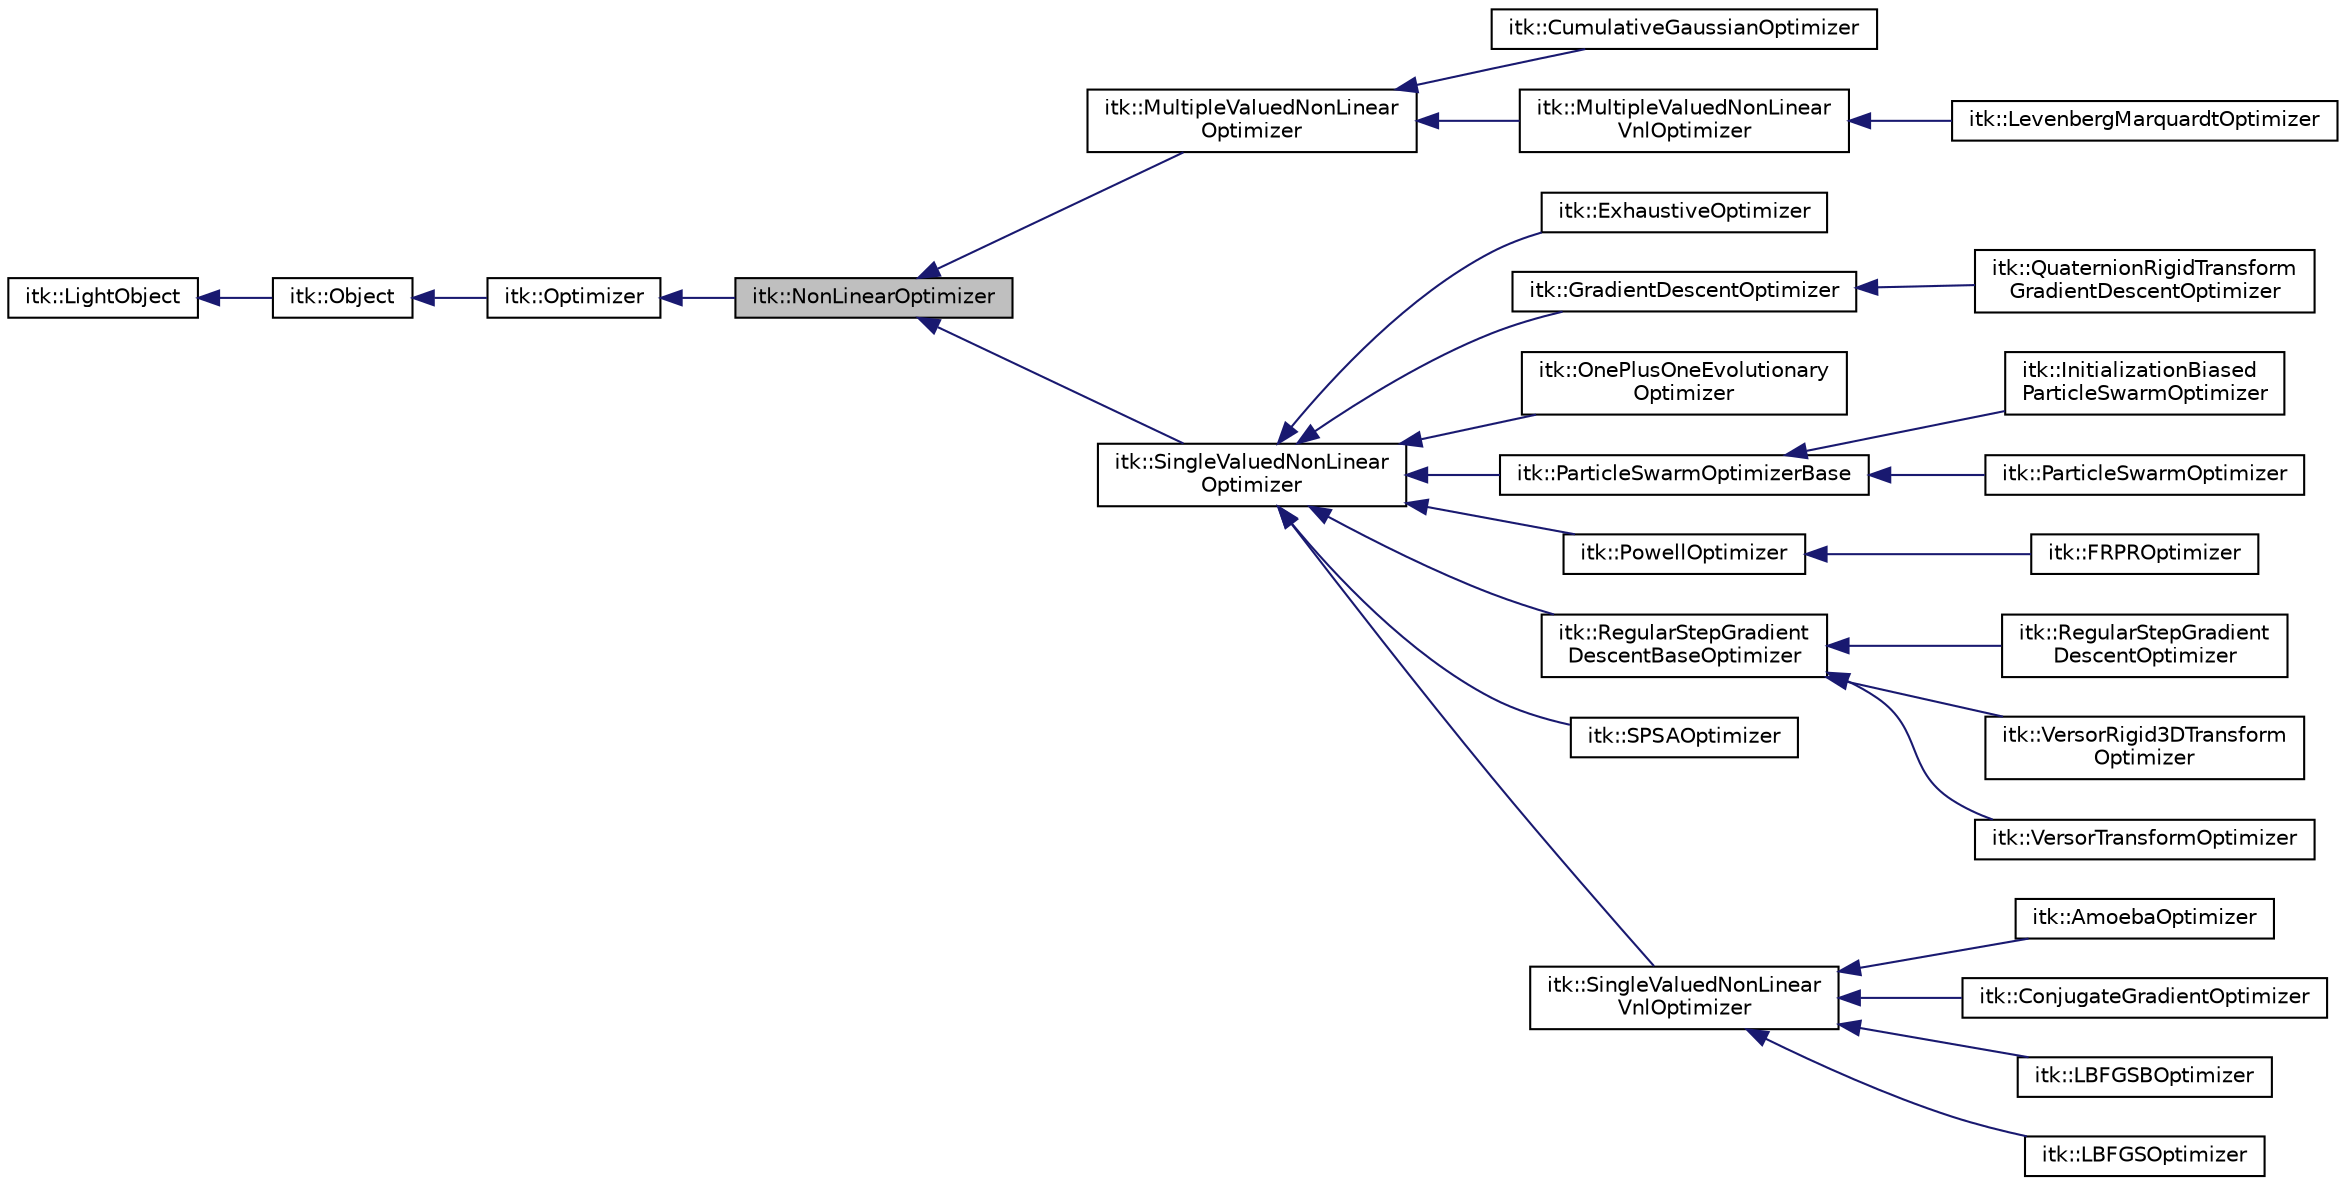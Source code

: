 digraph "itk::NonLinearOptimizer"
{
 // LATEX_PDF_SIZE
  edge [fontname="Helvetica",fontsize="10",labelfontname="Helvetica",labelfontsize="10"];
  node [fontname="Helvetica",fontsize="10",shape=record];
  rankdir="LR";
  Node1 [label="itk::NonLinearOptimizer",height=0.2,width=0.4,color="black", fillcolor="grey75", style="filled", fontcolor="black",tooltip="Wrap of the vnl_nonlinear_minimizer to be adapted."];
  Node2 -> Node1 [dir="back",color="midnightblue",fontsize="10",style="solid",fontname="Helvetica"];
  Node2 [label="itk::Optimizer",height=0.2,width=0.4,color="black", fillcolor="white", style="filled",URL="$classitk_1_1Optimizer.html",tooltip="Generic representation for an optimization method."];
  Node3 -> Node2 [dir="back",color="midnightblue",fontsize="10",style="solid",fontname="Helvetica"];
  Node3 [label="itk::Object",height=0.2,width=0.4,color="black", fillcolor="white", style="filled",URL="$classitk_1_1Object.html",tooltip="Base class for most ITK classes."];
  Node4 -> Node3 [dir="back",color="midnightblue",fontsize="10",style="solid",fontname="Helvetica"];
  Node4 [label="itk::LightObject",height=0.2,width=0.4,color="black", fillcolor="white", style="filled",URL="$classitk_1_1LightObject.html",tooltip="Light weight base class for most itk classes."];
  Node1 -> Node5 [dir="back",color="midnightblue",fontsize="10",style="solid",fontname="Helvetica"];
  Node5 [label="itk::MultipleValuedNonLinear\lOptimizer",height=0.2,width=0.4,color="black", fillcolor="white", style="filled",URL="$classitk_1_1MultipleValuedNonLinearOptimizer.html",tooltip="This class is a base for the Optimization methods that optimize a multiple valued function."];
  Node5 -> Node6 [dir="back",color="midnightblue",fontsize="10",style="solid",fontname="Helvetica"];
  Node6 [label="itk::CumulativeGaussianOptimizer",height=0.2,width=0.4,color="black", fillcolor="white", style="filled",URL="$classitk_1_1CumulativeGaussianOptimizer.html",tooltip="This is an optimizer specific to estimating the parameters of Cumulative Gaussian sampled data."];
  Node5 -> Node7 [dir="back",color="midnightblue",fontsize="10",style="solid",fontname="Helvetica"];
  Node7 [label="itk::MultipleValuedNonLinear\lVnlOptimizer",height=0.2,width=0.4,color="black", fillcolor="white", style="filled",URL="$classitk_1_1MultipleValuedNonLinearVnlOptimizer.html",tooltip="This class is a base for the Optimization methods that optimize a multi-valued function."];
  Node7 -> Node8 [dir="back",color="midnightblue",fontsize="10",style="solid",fontname="Helvetica"];
  Node8 [label="itk::LevenbergMarquardtOptimizer",height=0.2,width=0.4,color="black", fillcolor="white", style="filled",URL="$classitk_1_1LevenbergMarquardtOptimizer.html",tooltip="Wrap of the vnl_levenberg_marquardt algorithm."];
  Node1 -> Node9 [dir="back",color="midnightblue",fontsize="10",style="solid",fontname="Helvetica"];
  Node9 [label="itk::SingleValuedNonLinear\lOptimizer",height=0.2,width=0.4,color="black", fillcolor="white", style="filled",URL="$classitk_1_1SingleValuedNonLinearOptimizer.html",tooltip="This class is a base for the Optimization methods that optimize a single valued function."];
  Node9 -> Node10 [dir="back",color="midnightblue",fontsize="10",style="solid",fontname="Helvetica"];
  Node10 [label="itk::ExhaustiveOptimizer",height=0.2,width=0.4,color="black", fillcolor="white", style="filled",URL="$classitk_1_1ExhaustiveOptimizer.html",tooltip="Optimizer that fully samples a grid on the parametric space."];
  Node9 -> Node11 [dir="back",color="midnightblue",fontsize="10",style="solid",fontname="Helvetica"];
  Node11 [label="itk::GradientDescentOptimizer",height=0.2,width=0.4,color="black", fillcolor="white", style="filled",URL="$classitk_1_1GradientDescentOptimizer.html",tooltip="Implement a gradient descent optimizer."];
  Node11 -> Node12 [dir="back",color="midnightblue",fontsize="10",style="solid",fontname="Helvetica"];
  Node12 [label="itk::QuaternionRigidTransform\lGradientDescentOptimizer",height=0.2,width=0.4,color="black", fillcolor="white", style="filled",URL="$classitk_1_1QuaternionRigidTransformGradientDescentOptimizer.html",tooltip="Implement a gradient descent optimizer."];
  Node9 -> Node13 [dir="back",color="midnightblue",fontsize="10",style="solid",fontname="Helvetica"];
  Node13 [label="itk::OnePlusOneEvolutionary\lOptimizer",height=0.2,width=0.4,color="black", fillcolor="white", style="filled",URL="$classitk_1_1OnePlusOneEvolutionaryOptimizer.html",tooltip="1+1 evolutionary strategy optimizer"];
  Node9 -> Node14 [dir="back",color="midnightblue",fontsize="10",style="solid",fontname="Helvetica"];
  Node14 [label="itk::ParticleSwarmOptimizerBase",height=0.2,width=0.4,color="black", fillcolor="white", style="filled",URL="$classitk_1_1ParticleSwarmOptimizerBase.html",tooltip="Abstract implementation of a Particle Swarm Optimization (PSO) algorithm."];
  Node14 -> Node15 [dir="back",color="midnightblue",fontsize="10",style="solid",fontname="Helvetica"];
  Node15 [label="itk::InitializationBiased\lParticleSwarmOptimizer",height=0.2,width=0.4,color="black", fillcolor="white", style="filled",URL="$classitk_1_1InitializationBiasedParticleSwarmOptimizer.html",tooltip="Implementation of a biased/regularized Particle Swarm Optimization (PSO) algorithm."];
  Node14 -> Node16 [dir="back",color="midnightblue",fontsize="10",style="solid",fontname="Helvetica"];
  Node16 [label="itk::ParticleSwarmOptimizer",height=0.2,width=0.4,color="black", fillcolor="white", style="filled",URL="$classitk_1_1ParticleSwarmOptimizer.html",tooltip="Implementation of a Particle Swarm Optimization (PSO) algorithm."];
  Node9 -> Node17 [dir="back",color="midnightblue",fontsize="10",style="solid",fontname="Helvetica"];
  Node17 [label="itk::PowellOptimizer",height=0.2,width=0.4,color="black", fillcolor="white", style="filled",URL="$classitk_1_1PowellOptimizer.html",tooltip="Implements Powell optimization using Brent line search."];
  Node17 -> Node18 [dir="back",color="midnightblue",fontsize="10",style="solid",fontname="Helvetica"];
  Node18 [label="itk::FRPROptimizer",height=0.2,width=0.4,color="black", fillcolor="white", style="filled",URL="$classitk_1_1FRPROptimizer.html",tooltip="Implements Fletch-Reeves & Polak-Ribiere optimization using dBrent line search."];
  Node9 -> Node19 [dir="back",color="midnightblue",fontsize="10",style="solid",fontname="Helvetica"];
  Node19 [label="itk::RegularStepGradient\lDescentBaseOptimizer",height=0.2,width=0.4,color="black", fillcolor="white", style="filled",URL="$classitk_1_1RegularStepGradientDescentBaseOptimizer.html",tooltip="Implement a gradient descent optimizer."];
  Node19 -> Node20 [dir="back",color="midnightblue",fontsize="10",style="solid",fontname="Helvetica"];
  Node20 [label="itk::RegularStepGradient\lDescentOptimizer",height=0.2,width=0.4,color="black", fillcolor="white", style="filled",URL="$classitk_1_1RegularStepGradientDescentOptimizer.html",tooltip="Implement a gradient descent optimizer."];
  Node19 -> Node21 [dir="back",color="midnightblue",fontsize="10",style="solid",fontname="Helvetica"];
  Node21 [label="itk::VersorRigid3DTransform\lOptimizer",height=0.2,width=0.4,color="black", fillcolor="white", style="filled",URL="$classitk_1_1VersorRigid3DTransformOptimizer.html",tooltip="Implement a gradient descent optimizer for the VersorRigid3DTransform parameter space."];
  Node19 -> Node22 [dir="back",color="midnightblue",fontsize="10",style="solid",fontname="Helvetica"];
  Node22 [label="itk::VersorTransformOptimizer",height=0.2,width=0.4,color="black", fillcolor="white", style="filled",URL="$classitk_1_1VersorTransformOptimizer.html",tooltip="Implement a gradient descent optimizer."];
  Node9 -> Node23 [dir="back",color="midnightblue",fontsize="10",style="solid",fontname="Helvetica"];
  Node23 [label="itk::SPSAOptimizer",height=0.2,width=0.4,color="black", fillcolor="white", style="filled",URL="$classitk_1_1SPSAOptimizer.html",tooltip="An optimizer based on simultaneous perturbation..."];
  Node9 -> Node24 [dir="back",color="midnightblue",fontsize="10",style="solid",fontname="Helvetica"];
  Node24 [label="itk::SingleValuedNonLinear\lVnlOptimizer",height=0.2,width=0.4,color="black", fillcolor="white", style="filled",URL="$classitk_1_1SingleValuedNonLinearVnlOptimizer.html",tooltip="This class is a base for the Optimization methods that optimize a single valued function."];
  Node24 -> Node25 [dir="back",color="midnightblue",fontsize="10",style="solid",fontname="Helvetica"];
  Node25 [label="itk::AmoebaOptimizer",height=0.2,width=0.4,color="black", fillcolor="white", style="filled",URL="$classitk_1_1AmoebaOptimizer.html",tooltip="Wrap of the vnl_amoeba algorithm."];
  Node24 -> Node26 [dir="back",color="midnightblue",fontsize="10",style="solid",fontname="Helvetica"];
  Node26 [label="itk::ConjugateGradientOptimizer",height=0.2,width=0.4,color="black", fillcolor="white", style="filled",URL="$classitk_1_1ConjugateGradientOptimizer.html",tooltip="Wrap of the vnl_conjugate_gradient."];
  Node24 -> Node27 [dir="back",color="midnightblue",fontsize="10",style="solid",fontname="Helvetica"];
  Node27 [label="itk::LBFGSBOptimizer",height=0.2,width=0.4,color="black", fillcolor="white", style="filled",URL="$classitk_1_1LBFGSBOptimizer.html",tooltip="Limited memory Broyden Fletcher Goldfarb Shannon minimization with simple bounds."];
  Node24 -> Node28 [dir="back",color="midnightblue",fontsize="10",style="solid",fontname="Helvetica"];
  Node28 [label="itk::LBFGSOptimizer",height=0.2,width=0.4,color="black", fillcolor="white", style="filled",URL="$classitk_1_1LBFGSOptimizer.html",tooltip="Wrap of the vnl_lbfgs algorithm for use in ITKv4 registration framework. The vnl_lbfgs is a wrapper f..."];
}
